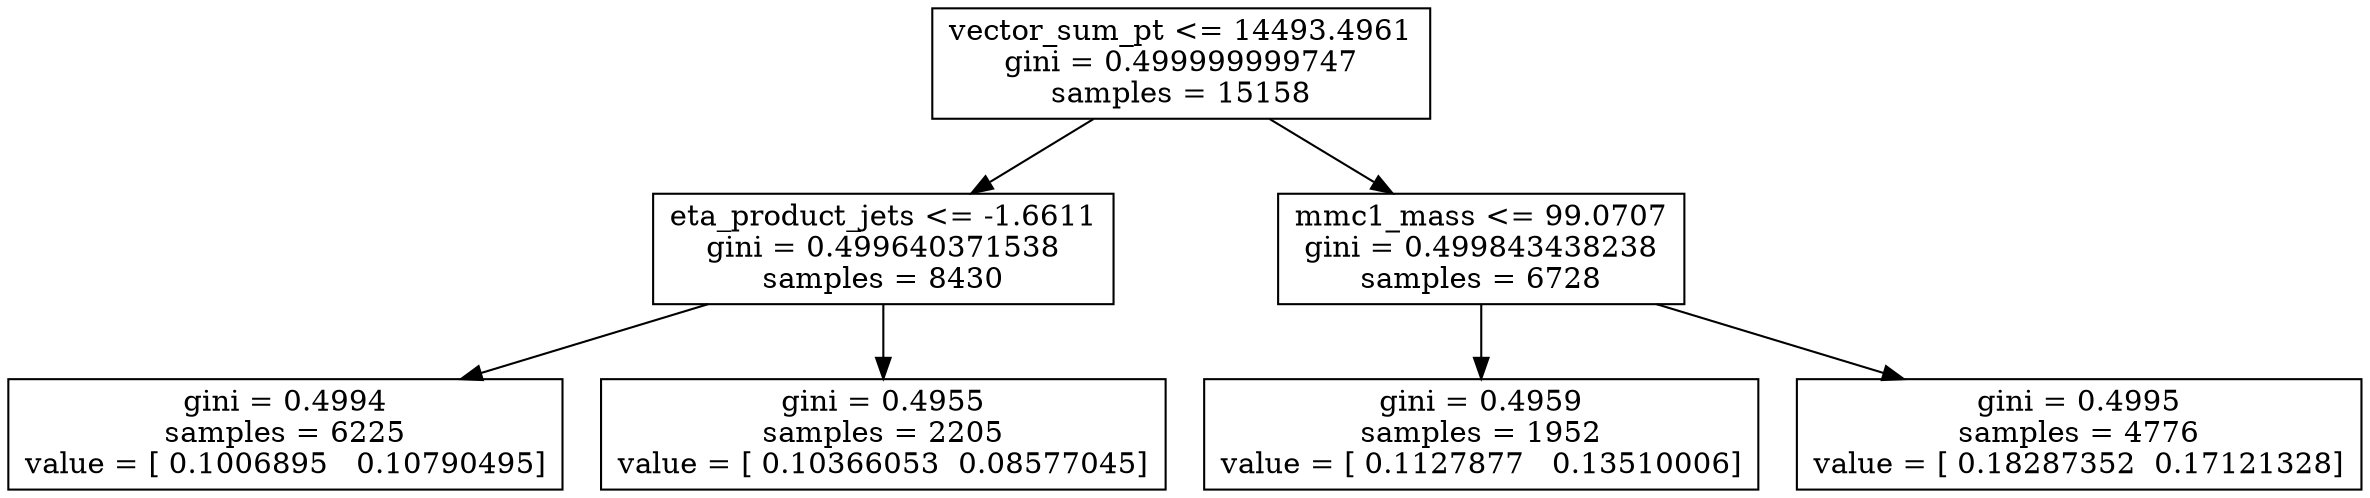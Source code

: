 digraph Tree {
0 [label="vector_sum_pt <= 14493.4961\ngini = 0.499999999747\nsamples = 15158", shape="box"] ;
1 [label="eta_product_jets <= -1.6611\ngini = 0.499640371538\nsamples = 8430", shape="box"] ;
0 -> 1 ;
2 [label="gini = 0.4994\nsamples = 6225\nvalue = [ 0.1006895   0.10790495]", shape="box"] ;
1 -> 2 ;
3 [label="gini = 0.4955\nsamples = 2205\nvalue = [ 0.10366053  0.08577045]", shape="box"] ;
1 -> 3 ;
4 [label="mmc1_mass <= 99.0707\ngini = 0.499843438238\nsamples = 6728", shape="box"] ;
0 -> 4 ;
5 [label="gini = 0.4959\nsamples = 1952\nvalue = [ 0.1127877   0.13510006]", shape="box"] ;
4 -> 5 ;
6 [label="gini = 0.4995\nsamples = 4776\nvalue = [ 0.18287352  0.17121328]", shape="box"] ;
4 -> 6 ;
}